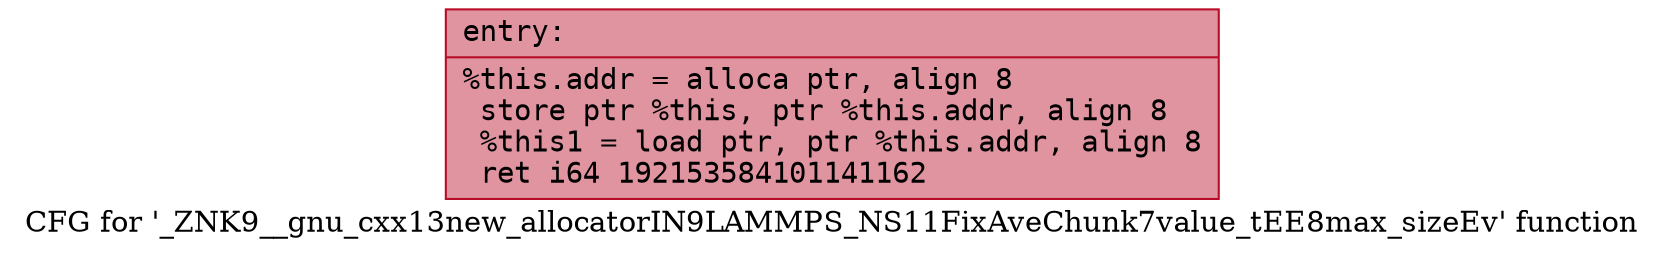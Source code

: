digraph "CFG for '_ZNK9__gnu_cxx13new_allocatorIN9LAMMPS_NS11FixAveChunk7value_tEE8max_sizeEv' function" {
	label="CFG for '_ZNK9__gnu_cxx13new_allocatorIN9LAMMPS_NS11FixAveChunk7value_tEE8max_sizeEv' function";

	Node0x5612895a7070 [shape=record,color="#b70d28ff", style=filled, fillcolor="#b70d2870" fontname="Courier",label="{entry:\l|  %this.addr = alloca ptr, align 8\l  store ptr %this, ptr %this.addr, align 8\l  %this1 = load ptr, ptr %this.addr, align 8\l  ret i64 192153584101141162\l}"];
}
